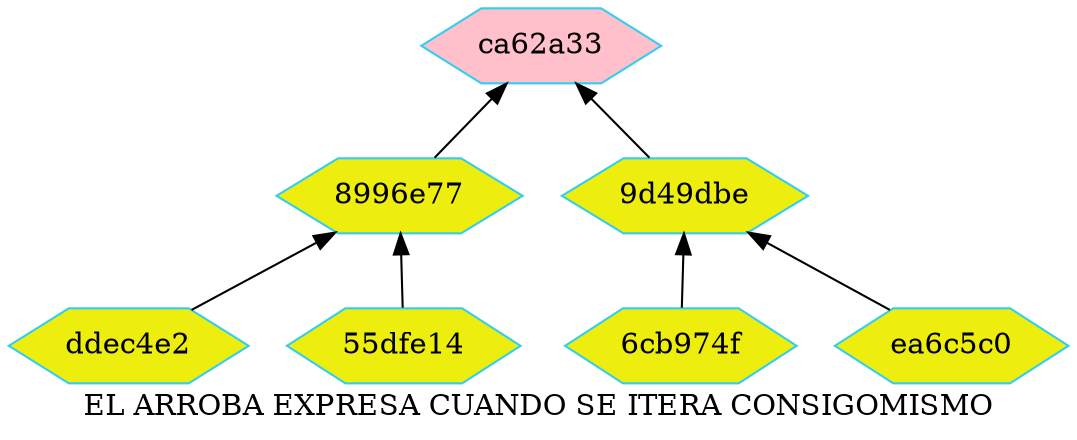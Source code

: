 digraph G
{label="EL ARROBA EXPRESA CUANDO SE ITERA CONSIGOMISMO"
        node[shape = hexagon]
        node[style = filled]
        node[fillcolor = "#EEEEE"]
        node[color = "#EEEEE"]
        node[color = "#31CEF0"]
        rankdir=BT;

"ddec4e2" -> "8996e77"
"55dfe14" -> "8996e77"
"6cb974f" -> "9d49dbe"
"ea6c5c0" -> "9d49dbe"
"8996e77" -> "ca62a33"
"9d49dbe" -> "ca62a33"
"ca62a33"[fillcolor="pink"] 
}